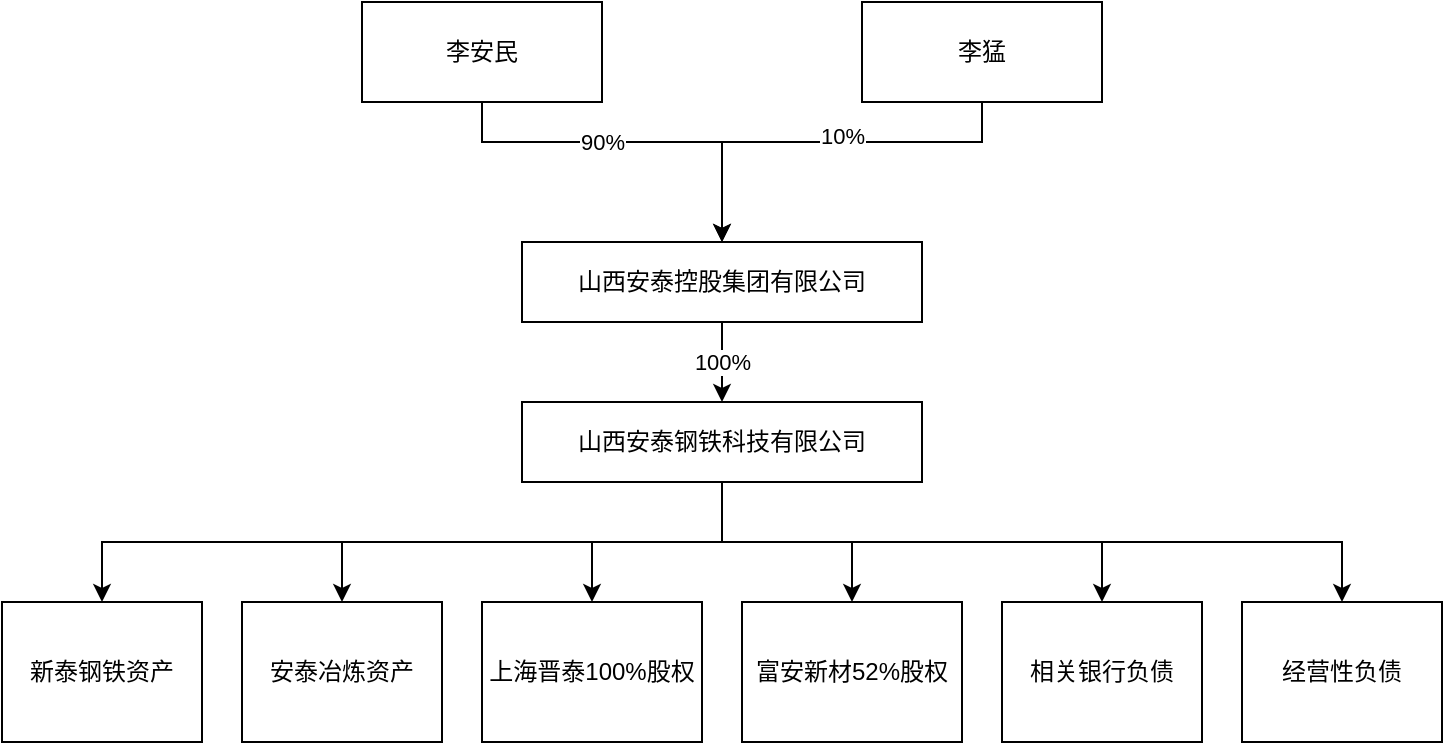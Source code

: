 <mxfile version="14.7.8" type="github">
  <diagram id="V-6m_NwFq4gXoD0rBfcP" name="第 1 页">
    <mxGraphModel dx="782" dy="482" grid="1" gridSize="10" guides="1" tooltips="1" connect="1" arrows="1" fold="1" page="1" pageScale="1" pageWidth="827" pageHeight="1169" math="0" shadow="0">
      <root>
        <mxCell id="0" />
        <mxCell id="1" parent="0" />
        <mxCell id="fyVdFYr6qyUAHVgFFjLC-9" style="edgeStyle=orthogonalEdgeStyle;rounded=0;orthogonalLoop=1;jettySize=auto;html=1;" edge="1" parent="1" source="fyVdFYr6qyUAHVgFFjLC-1" target="fyVdFYr6qyUAHVgFFjLC-3">
          <mxGeometry relative="1" as="geometry">
            <Array as="points">
              <mxPoint x="250" y="150" />
              <mxPoint x="370" y="150" />
            </Array>
          </mxGeometry>
        </mxCell>
        <mxCell id="fyVdFYr6qyUAHVgFFjLC-16" value="90%" style="edgeLabel;html=1;align=center;verticalAlign=middle;resizable=0;points=[];" vertex="1" connectable="0" parent="fyVdFYr6qyUAHVgFFjLC-9">
          <mxGeometry x="-0.316" relative="1" as="geometry">
            <mxPoint x="15" as="offset" />
          </mxGeometry>
        </mxCell>
        <mxCell id="fyVdFYr6qyUAHVgFFjLC-1" value="李安民" style="rounded=0;whiteSpace=wrap;html=1;" vertex="1" parent="1">
          <mxGeometry x="190" y="80" width="120" height="50" as="geometry" />
        </mxCell>
        <mxCell id="fyVdFYr6qyUAHVgFFjLC-10" style="edgeStyle=orthogonalEdgeStyle;rounded=0;orthogonalLoop=1;jettySize=auto;html=1;entryX=0.5;entryY=0;entryDx=0;entryDy=0;" edge="1" parent="1" source="fyVdFYr6qyUAHVgFFjLC-2" target="fyVdFYr6qyUAHVgFFjLC-3">
          <mxGeometry relative="1" as="geometry">
            <Array as="points">
              <mxPoint x="500" y="150" />
              <mxPoint x="370" y="150" />
            </Array>
          </mxGeometry>
        </mxCell>
        <mxCell id="fyVdFYr6qyUAHVgFFjLC-17" value="10%" style="edgeLabel;html=1;align=center;verticalAlign=middle;resizable=0;points=[];" vertex="1" connectable="0" parent="fyVdFYr6qyUAHVgFFjLC-10">
          <mxGeometry x="0.01" y="-3" relative="1" as="geometry">
            <mxPoint x="11" as="offset" />
          </mxGeometry>
        </mxCell>
        <mxCell id="fyVdFYr6qyUAHVgFFjLC-2" value="李猛" style="rounded=0;whiteSpace=wrap;html=1;" vertex="1" parent="1">
          <mxGeometry x="440" y="80" width="120" height="50" as="geometry" />
        </mxCell>
        <mxCell id="fyVdFYr6qyUAHVgFFjLC-11" value="100%" style="edgeStyle=orthogonalEdgeStyle;rounded=0;orthogonalLoop=1;jettySize=auto;html=1;entryX=0.5;entryY=0;entryDx=0;entryDy=0;" edge="1" parent="1" source="fyVdFYr6qyUAHVgFFjLC-3" target="fyVdFYr6qyUAHVgFFjLC-4">
          <mxGeometry relative="1" as="geometry" />
        </mxCell>
        <mxCell id="fyVdFYr6qyUAHVgFFjLC-3" value="山西安泰控股集团有限公司" style="rounded=0;whiteSpace=wrap;html=1;" vertex="1" parent="1">
          <mxGeometry x="270" y="200" width="200" height="40" as="geometry" />
        </mxCell>
        <mxCell id="fyVdFYr6qyUAHVgFFjLC-14" style="edgeStyle=orthogonalEdgeStyle;rounded=0;orthogonalLoop=1;jettySize=auto;html=1;entryX=0.5;entryY=0;entryDx=0;entryDy=0;" edge="1" parent="1" source="fyVdFYr6qyUAHVgFFjLC-4" target="fyVdFYr6qyUAHVgFFjLC-6">
          <mxGeometry relative="1" as="geometry" />
        </mxCell>
        <mxCell id="fyVdFYr6qyUAHVgFFjLC-21" style="edgeStyle=orthogonalEdgeStyle;rounded=0;orthogonalLoop=1;jettySize=auto;html=1;" edge="1" parent="1" source="fyVdFYr6qyUAHVgFFjLC-4" target="fyVdFYr6qyUAHVgFFjLC-8">
          <mxGeometry relative="1" as="geometry" />
        </mxCell>
        <mxCell id="fyVdFYr6qyUAHVgFFjLC-24" style="edgeStyle=orthogonalEdgeStyle;rounded=0;orthogonalLoop=1;jettySize=auto;html=1;" edge="1" parent="1" source="fyVdFYr6qyUAHVgFFjLC-4" target="fyVdFYr6qyUAHVgFFjLC-7">
          <mxGeometry relative="1" as="geometry">
            <Array as="points">
              <mxPoint x="370" y="350" />
              <mxPoint x="180" y="350" />
            </Array>
          </mxGeometry>
        </mxCell>
        <mxCell id="fyVdFYr6qyUAHVgFFjLC-25" style="edgeStyle=orthogonalEdgeStyle;rounded=0;orthogonalLoop=1;jettySize=auto;html=1;" edge="1" parent="1" source="fyVdFYr6qyUAHVgFFjLC-4" target="fyVdFYr6qyUAHVgFFjLC-5">
          <mxGeometry relative="1" as="geometry">
            <Array as="points">
              <mxPoint x="370" y="350" />
              <mxPoint x="60" y="350" />
            </Array>
          </mxGeometry>
        </mxCell>
        <mxCell id="fyVdFYr6qyUAHVgFFjLC-26" style="edgeStyle=orthogonalEdgeStyle;rounded=0;orthogonalLoop=1;jettySize=auto;html=1;entryX=0.5;entryY=0;entryDx=0;entryDy=0;" edge="1" parent="1" source="fyVdFYr6qyUAHVgFFjLC-4" target="fyVdFYr6qyUAHVgFFjLC-18">
          <mxGeometry relative="1" as="geometry">
            <Array as="points">
              <mxPoint x="370" y="350" />
              <mxPoint x="560" y="350" />
            </Array>
          </mxGeometry>
        </mxCell>
        <mxCell id="fyVdFYr6qyUAHVgFFjLC-27" style="edgeStyle=orthogonalEdgeStyle;rounded=0;orthogonalLoop=1;jettySize=auto;html=1;" edge="1" parent="1" source="fyVdFYr6qyUAHVgFFjLC-4" target="fyVdFYr6qyUAHVgFFjLC-19">
          <mxGeometry relative="1" as="geometry">
            <Array as="points">
              <mxPoint x="370" y="350" />
              <mxPoint x="680" y="350" />
            </Array>
          </mxGeometry>
        </mxCell>
        <mxCell id="fyVdFYr6qyUAHVgFFjLC-4" value="山西安泰钢铁科技有限公司" style="rounded=0;whiteSpace=wrap;html=1;" vertex="1" parent="1">
          <mxGeometry x="270" y="280" width="200" height="40" as="geometry" />
        </mxCell>
        <mxCell id="fyVdFYr6qyUAHVgFFjLC-5" value="新泰钢铁资产" style="rounded=0;whiteSpace=wrap;html=1;" vertex="1" parent="1">
          <mxGeometry x="10" y="380" width="100" height="70" as="geometry" />
        </mxCell>
        <mxCell id="fyVdFYr6qyUAHVgFFjLC-6" value="上海晋泰100%股权" style="rounded=0;whiteSpace=wrap;html=1;" vertex="1" parent="1">
          <mxGeometry x="250" y="380" width="110" height="70" as="geometry" />
        </mxCell>
        <mxCell id="fyVdFYr6qyUAHVgFFjLC-7" value="安泰冶炼资产" style="rounded=0;whiteSpace=wrap;html=1;" vertex="1" parent="1">
          <mxGeometry x="130" y="380" width="100" height="70" as="geometry" />
        </mxCell>
        <mxCell id="fyVdFYr6qyUAHVgFFjLC-8" value="富安新材52%股权" style="rounded=0;whiteSpace=wrap;html=1;" vertex="1" parent="1">
          <mxGeometry x="380" y="380" width="110" height="70" as="geometry" />
        </mxCell>
        <mxCell id="fyVdFYr6qyUAHVgFFjLC-18" value="相关银行负债" style="rounded=0;whiteSpace=wrap;html=1;" vertex="1" parent="1">
          <mxGeometry x="510" y="380" width="100" height="70" as="geometry" />
        </mxCell>
        <mxCell id="fyVdFYr6qyUAHVgFFjLC-19" value="经营性负债" style="rounded=0;whiteSpace=wrap;html=1;" vertex="1" parent="1">
          <mxGeometry x="630" y="380" width="100" height="70" as="geometry" />
        </mxCell>
      </root>
    </mxGraphModel>
  </diagram>
</mxfile>

